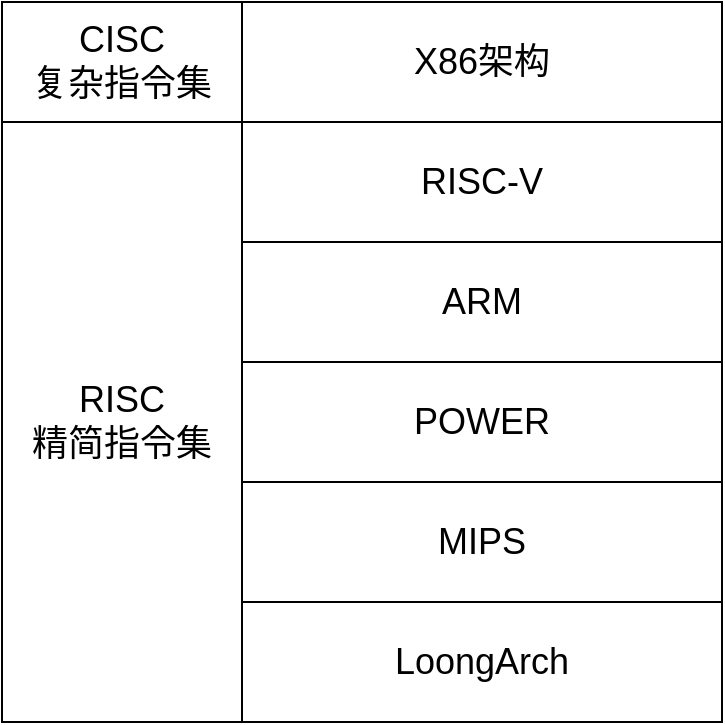<mxfile version="13.9.9" type="device"><diagram id="TsqL8IckGx9-3f2Wu9DR" name="第 1 页"><mxGraphModel dx="1024" dy="592" grid="1" gridSize="10" guides="1" tooltips="1" connect="1" arrows="1" fold="1" page="1" pageScale="1" pageWidth="1169" pageHeight="827" math="0" shadow="0"><root><mxCell id="0"/><mxCell id="1" parent="0"/><mxCell id="aAVUknmd7ul_E5q9sgZm-1" value="CISC&lt;br style=&quot;font-size: 18px;&quot;&gt;复杂指令集" style="rounded=0;whiteSpace=wrap;html=1;fontSize=18;" vertex="1" parent="1"><mxGeometry x="120" y="160" width="120" height="60" as="geometry"/></mxCell><mxCell id="aAVUknmd7ul_E5q9sgZm-3" value="RISC&lt;br style=&quot;font-size: 18px;&quot;&gt;精简指令集" style="rounded=0;whiteSpace=wrap;html=1;fontSize=18;" vertex="1" parent="1"><mxGeometry x="120" y="220" width="120" height="300" as="geometry"/></mxCell><mxCell id="aAVUknmd7ul_E5q9sgZm-4" value="X86架构" style="rounded=0;whiteSpace=wrap;html=1;fontSize=18;" vertex="1" parent="1"><mxGeometry x="240" y="160" width="240" height="60" as="geometry"/></mxCell><mxCell id="aAVUknmd7ul_E5q9sgZm-7" value="RISC-V" style="rounded=0;whiteSpace=wrap;html=1;fontSize=18;" vertex="1" parent="1"><mxGeometry x="240" y="220" width="240" height="60" as="geometry"/></mxCell><mxCell id="aAVUknmd7ul_E5q9sgZm-8" value="ARM" style="rounded=0;whiteSpace=wrap;html=1;fontSize=18;" vertex="1" parent="1"><mxGeometry x="240" y="280" width="240" height="60" as="geometry"/></mxCell><mxCell id="aAVUknmd7ul_E5q9sgZm-9" value="POWER" style="rounded=0;whiteSpace=wrap;html=1;fontSize=18;" vertex="1" parent="1"><mxGeometry x="240" y="340" width="240" height="60" as="geometry"/></mxCell><mxCell id="aAVUknmd7ul_E5q9sgZm-10" value="MIPS" style="rounded=0;whiteSpace=wrap;html=1;fontSize=18;" vertex="1" parent="1"><mxGeometry x="240" y="400" width="240" height="60" as="geometry"/></mxCell><mxCell id="aAVUknmd7ul_E5q9sgZm-11" value="LoongArch" style="rounded=0;whiteSpace=wrap;html=1;fontSize=18;" vertex="1" parent="1"><mxGeometry x="240" y="460" width="240" height="60" as="geometry"/></mxCell></root></mxGraphModel></diagram></mxfile>